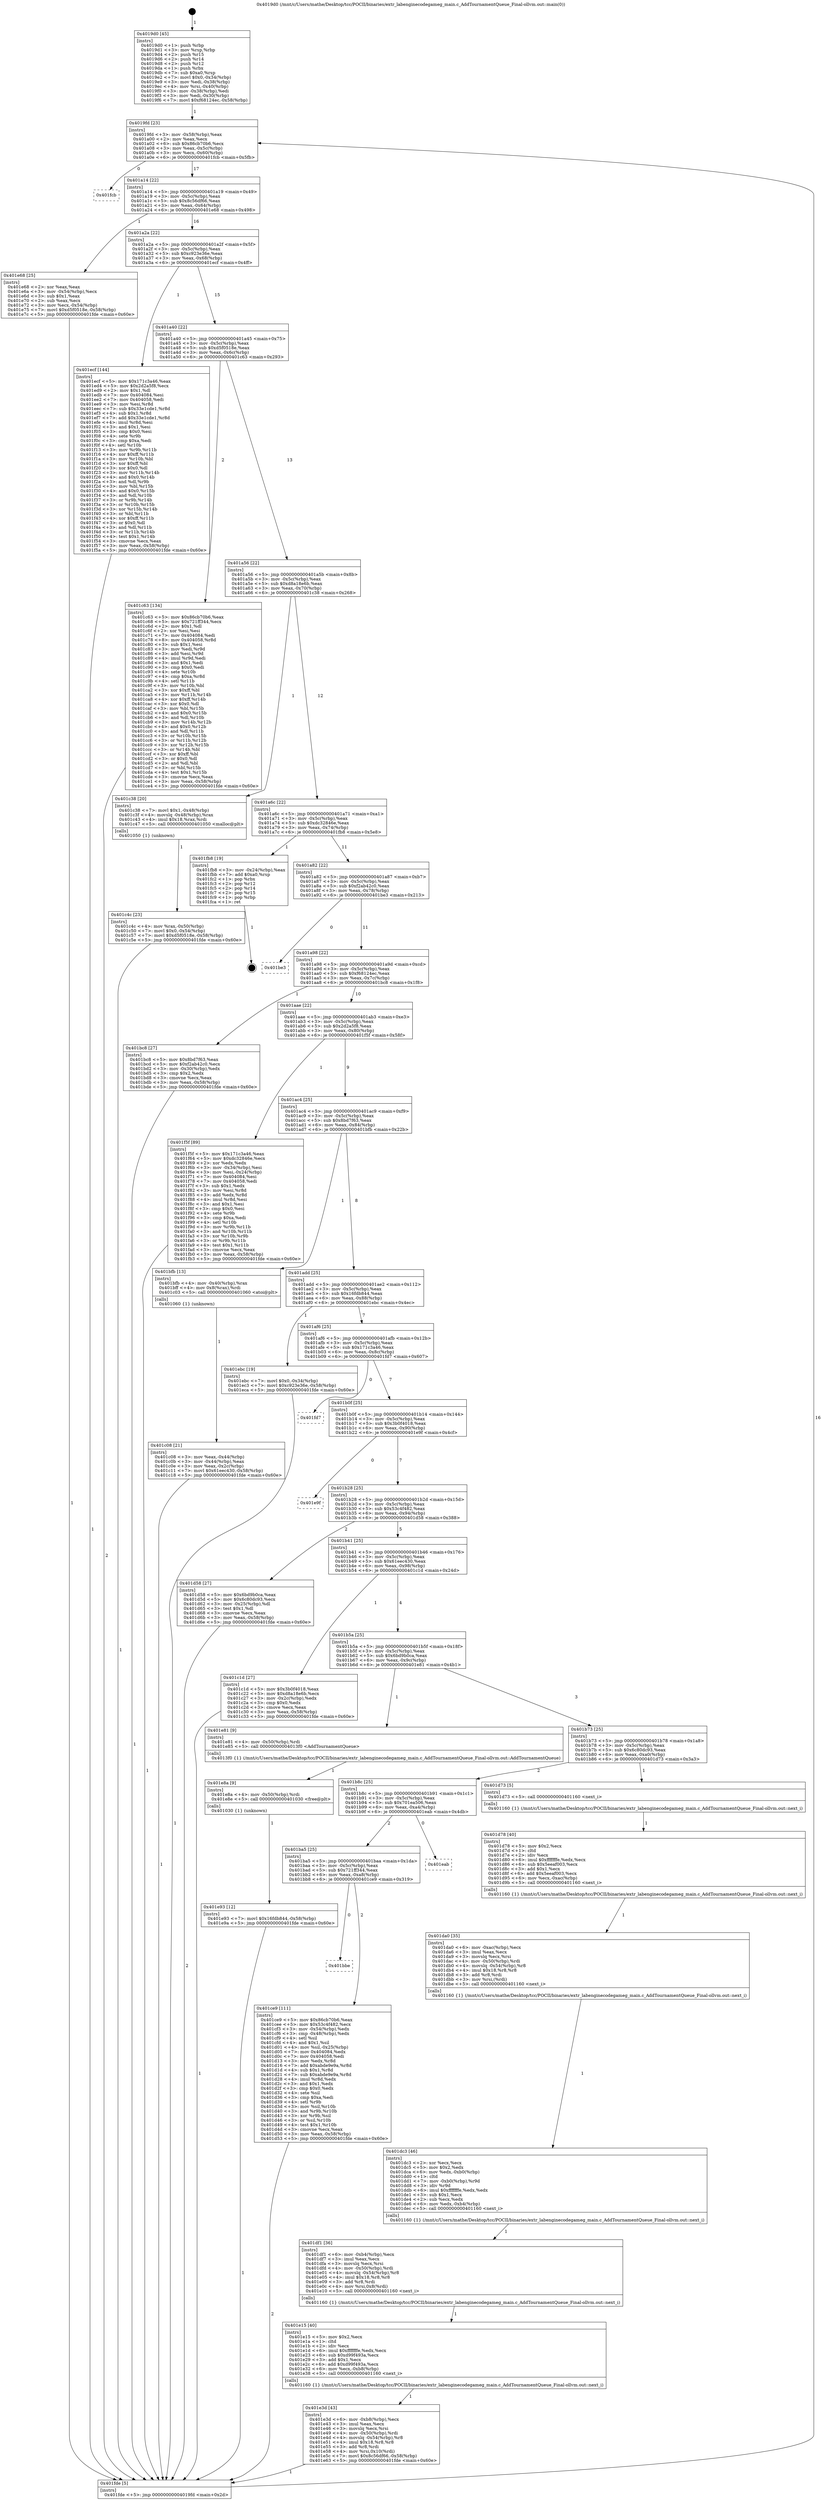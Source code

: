 digraph "0x4019d0" {
  label = "0x4019d0 (/mnt/c/Users/mathe/Desktop/tcc/POCII/binaries/extr_labenginecodegameg_main.c_AddTournamentQueue_Final-ollvm.out::main(0))"
  labelloc = "t"
  node[shape=record]

  Entry [label="",width=0.3,height=0.3,shape=circle,fillcolor=black,style=filled]
  "0x4019fd" [label="{
     0x4019fd [23]\l
     | [instrs]\l
     &nbsp;&nbsp;0x4019fd \<+3\>: mov -0x58(%rbp),%eax\l
     &nbsp;&nbsp;0x401a00 \<+2\>: mov %eax,%ecx\l
     &nbsp;&nbsp;0x401a02 \<+6\>: sub $0x86cb70b6,%ecx\l
     &nbsp;&nbsp;0x401a08 \<+3\>: mov %eax,-0x5c(%rbp)\l
     &nbsp;&nbsp;0x401a0b \<+3\>: mov %ecx,-0x60(%rbp)\l
     &nbsp;&nbsp;0x401a0e \<+6\>: je 0000000000401fcb \<main+0x5fb\>\l
  }"]
  "0x401fcb" [label="{
     0x401fcb\l
  }", style=dashed]
  "0x401a14" [label="{
     0x401a14 [22]\l
     | [instrs]\l
     &nbsp;&nbsp;0x401a14 \<+5\>: jmp 0000000000401a19 \<main+0x49\>\l
     &nbsp;&nbsp;0x401a19 \<+3\>: mov -0x5c(%rbp),%eax\l
     &nbsp;&nbsp;0x401a1c \<+5\>: sub $0x8c56df66,%eax\l
     &nbsp;&nbsp;0x401a21 \<+3\>: mov %eax,-0x64(%rbp)\l
     &nbsp;&nbsp;0x401a24 \<+6\>: je 0000000000401e68 \<main+0x498\>\l
  }"]
  Exit [label="",width=0.3,height=0.3,shape=circle,fillcolor=black,style=filled,peripheries=2]
  "0x401e68" [label="{
     0x401e68 [25]\l
     | [instrs]\l
     &nbsp;&nbsp;0x401e68 \<+2\>: xor %eax,%eax\l
     &nbsp;&nbsp;0x401e6a \<+3\>: mov -0x54(%rbp),%ecx\l
     &nbsp;&nbsp;0x401e6d \<+3\>: sub $0x1,%eax\l
     &nbsp;&nbsp;0x401e70 \<+2\>: sub %eax,%ecx\l
     &nbsp;&nbsp;0x401e72 \<+3\>: mov %ecx,-0x54(%rbp)\l
     &nbsp;&nbsp;0x401e75 \<+7\>: movl $0xd5f0518e,-0x58(%rbp)\l
     &nbsp;&nbsp;0x401e7c \<+5\>: jmp 0000000000401fde \<main+0x60e\>\l
  }"]
  "0x401a2a" [label="{
     0x401a2a [22]\l
     | [instrs]\l
     &nbsp;&nbsp;0x401a2a \<+5\>: jmp 0000000000401a2f \<main+0x5f\>\l
     &nbsp;&nbsp;0x401a2f \<+3\>: mov -0x5c(%rbp),%eax\l
     &nbsp;&nbsp;0x401a32 \<+5\>: sub $0xc923e36e,%eax\l
     &nbsp;&nbsp;0x401a37 \<+3\>: mov %eax,-0x68(%rbp)\l
     &nbsp;&nbsp;0x401a3a \<+6\>: je 0000000000401ecf \<main+0x4ff\>\l
  }"]
  "0x401e93" [label="{
     0x401e93 [12]\l
     | [instrs]\l
     &nbsp;&nbsp;0x401e93 \<+7\>: movl $0x16fdb844,-0x58(%rbp)\l
     &nbsp;&nbsp;0x401e9a \<+5\>: jmp 0000000000401fde \<main+0x60e\>\l
  }"]
  "0x401ecf" [label="{
     0x401ecf [144]\l
     | [instrs]\l
     &nbsp;&nbsp;0x401ecf \<+5\>: mov $0x171c3a46,%eax\l
     &nbsp;&nbsp;0x401ed4 \<+5\>: mov $0x2d2a5f8,%ecx\l
     &nbsp;&nbsp;0x401ed9 \<+2\>: mov $0x1,%dl\l
     &nbsp;&nbsp;0x401edb \<+7\>: mov 0x404084,%esi\l
     &nbsp;&nbsp;0x401ee2 \<+7\>: mov 0x404058,%edi\l
     &nbsp;&nbsp;0x401ee9 \<+3\>: mov %esi,%r8d\l
     &nbsp;&nbsp;0x401eec \<+7\>: sub $0x33e1cde1,%r8d\l
     &nbsp;&nbsp;0x401ef3 \<+4\>: sub $0x1,%r8d\l
     &nbsp;&nbsp;0x401ef7 \<+7\>: add $0x33e1cde1,%r8d\l
     &nbsp;&nbsp;0x401efe \<+4\>: imul %r8d,%esi\l
     &nbsp;&nbsp;0x401f02 \<+3\>: and $0x1,%esi\l
     &nbsp;&nbsp;0x401f05 \<+3\>: cmp $0x0,%esi\l
     &nbsp;&nbsp;0x401f08 \<+4\>: sete %r9b\l
     &nbsp;&nbsp;0x401f0c \<+3\>: cmp $0xa,%edi\l
     &nbsp;&nbsp;0x401f0f \<+4\>: setl %r10b\l
     &nbsp;&nbsp;0x401f13 \<+3\>: mov %r9b,%r11b\l
     &nbsp;&nbsp;0x401f16 \<+4\>: xor $0xff,%r11b\l
     &nbsp;&nbsp;0x401f1a \<+3\>: mov %r10b,%bl\l
     &nbsp;&nbsp;0x401f1d \<+3\>: xor $0xff,%bl\l
     &nbsp;&nbsp;0x401f20 \<+3\>: xor $0x0,%dl\l
     &nbsp;&nbsp;0x401f23 \<+3\>: mov %r11b,%r14b\l
     &nbsp;&nbsp;0x401f26 \<+4\>: and $0x0,%r14b\l
     &nbsp;&nbsp;0x401f2a \<+3\>: and %dl,%r9b\l
     &nbsp;&nbsp;0x401f2d \<+3\>: mov %bl,%r15b\l
     &nbsp;&nbsp;0x401f30 \<+4\>: and $0x0,%r15b\l
     &nbsp;&nbsp;0x401f34 \<+3\>: and %dl,%r10b\l
     &nbsp;&nbsp;0x401f37 \<+3\>: or %r9b,%r14b\l
     &nbsp;&nbsp;0x401f3a \<+3\>: or %r10b,%r15b\l
     &nbsp;&nbsp;0x401f3d \<+3\>: xor %r15b,%r14b\l
     &nbsp;&nbsp;0x401f40 \<+3\>: or %bl,%r11b\l
     &nbsp;&nbsp;0x401f43 \<+4\>: xor $0xff,%r11b\l
     &nbsp;&nbsp;0x401f47 \<+3\>: or $0x0,%dl\l
     &nbsp;&nbsp;0x401f4a \<+3\>: and %dl,%r11b\l
     &nbsp;&nbsp;0x401f4d \<+3\>: or %r11b,%r14b\l
     &nbsp;&nbsp;0x401f50 \<+4\>: test $0x1,%r14b\l
     &nbsp;&nbsp;0x401f54 \<+3\>: cmovne %ecx,%eax\l
     &nbsp;&nbsp;0x401f57 \<+3\>: mov %eax,-0x58(%rbp)\l
     &nbsp;&nbsp;0x401f5a \<+5\>: jmp 0000000000401fde \<main+0x60e\>\l
  }"]
  "0x401a40" [label="{
     0x401a40 [22]\l
     | [instrs]\l
     &nbsp;&nbsp;0x401a40 \<+5\>: jmp 0000000000401a45 \<main+0x75\>\l
     &nbsp;&nbsp;0x401a45 \<+3\>: mov -0x5c(%rbp),%eax\l
     &nbsp;&nbsp;0x401a48 \<+5\>: sub $0xd5f0518e,%eax\l
     &nbsp;&nbsp;0x401a4d \<+3\>: mov %eax,-0x6c(%rbp)\l
     &nbsp;&nbsp;0x401a50 \<+6\>: je 0000000000401c63 \<main+0x293\>\l
  }"]
  "0x401e8a" [label="{
     0x401e8a [9]\l
     | [instrs]\l
     &nbsp;&nbsp;0x401e8a \<+4\>: mov -0x50(%rbp),%rdi\l
     &nbsp;&nbsp;0x401e8e \<+5\>: call 0000000000401030 \<free@plt\>\l
     | [calls]\l
     &nbsp;&nbsp;0x401030 \{1\} (unknown)\l
  }"]
  "0x401c63" [label="{
     0x401c63 [134]\l
     | [instrs]\l
     &nbsp;&nbsp;0x401c63 \<+5\>: mov $0x86cb70b6,%eax\l
     &nbsp;&nbsp;0x401c68 \<+5\>: mov $0x721ff344,%ecx\l
     &nbsp;&nbsp;0x401c6d \<+2\>: mov $0x1,%dl\l
     &nbsp;&nbsp;0x401c6f \<+2\>: xor %esi,%esi\l
     &nbsp;&nbsp;0x401c71 \<+7\>: mov 0x404084,%edi\l
     &nbsp;&nbsp;0x401c78 \<+8\>: mov 0x404058,%r8d\l
     &nbsp;&nbsp;0x401c80 \<+3\>: sub $0x1,%esi\l
     &nbsp;&nbsp;0x401c83 \<+3\>: mov %edi,%r9d\l
     &nbsp;&nbsp;0x401c86 \<+3\>: add %esi,%r9d\l
     &nbsp;&nbsp;0x401c89 \<+4\>: imul %r9d,%edi\l
     &nbsp;&nbsp;0x401c8d \<+3\>: and $0x1,%edi\l
     &nbsp;&nbsp;0x401c90 \<+3\>: cmp $0x0,%edi\l
     &nbsp;&nbsp;0x401c93 \<+4\>: sete %r10b\l
     &nbsp;&nbsp;0x401c97 \<+4\>: cmp $0xa,%r8d\l
     &nbsp;&nbsp;0x401c9b \<+4\>: setl %r11b\l
     &nbsp;&nbsp;0x401c9f \<+3\>: mov %r10b,%bl\l
     &nbsp;&nbsp;0x401ca2 \<+3\>: xor $0xff,%bl\l
     &nbsp;&nbsp;0x401ca5 \<+3\>: mov %r11b,%r14b\l
     &nbsp;&nbsp;0x401ca8 \<+4\>: xor $0xff,%r14b\l
     &nbsp;&nbsp;0x401cac \<+3\>: xor $0x0,%dl\l
     &nbsp;&nbsp;0x401caf \<+3\>: mov %bl,%r15b\l
     &nbsp;&nbsp;0x401cb2 \<+4\>: and $0x0,%r15b\l
     &nbsp;&nbsp;0x401cb6 \<+3\>: and %dl,%r10b\l
     &nbsp;&nbsp;0x401cb9 \<+3\>: mov %r14b,%r12b\l
     &nbsp;&nbsp;0x401cbc \<+4\>: and $0x0,%r12b\l
     &nbsp;&nbsp;0x401cc0 \<+3\>: and %dl,%r11b\l
     &nbsp;&nbsp;0x401cc3 \<+3\>: or %r10b,%r15b\l
     &nbsp;&nbsp;0x401cc6 \<+3\>: or %r11b,%r12b\l
     &nbsp;&nbsp;0x401cc9 \<+3\>: xor %r12b,%r15b\l
     &nbsp;&nbsp;0x401ccc \<+3\>: or %r14b,%bl\l
     &nbsp;&nbsp;0x401ccf \<+3\>: xor $0xff,%bl\l
     &nbsp;&nbsp;0x401cd2 \<+3\>: or $0x0,%dl\l
     &nbsp;&nbsp;0x401cd5 \<+2\>: and %dl,%bl\l
     &nbsp;&nbsp;0x401cd7 \<+3\>: or %bl,%r15b\l
     &nbsp;&nbsp;0x401cda \<+4\>: test $0x1,%r15b\l
     &nbsp;&nbsp;0x401cde \<+3\>: cmovne %ecx,%eax\l
     &nbsp;&nbsp;0x401ce1 \<+3\>: mov %eax,-0x58(%rbp)\l
     &nbsp;&nbsp;0x401ce4 \<+5\>: jmp 0000000000401fde \<main+0x60e\>\l
  }"]
  "0x401a56" [label="{
     0x401a56 [22]\l
     | [instrs]\l
     &nbsp;&nbsp;0x401a56 \<+5\>: jmp 0000000000401a5b \<main+0x8b\>\l
     &nbsp;&nbsp;0x401a5b \<+3\>: mov -0x5c(%rbp),%eax\l
     &nbsp;&nbsp;0x401a5e \<+5\>: sub $0xd8a18e6b,%eax\l
     &nbsp;&nbsp;0x401a63 \<+3\>: mov %eax,-0x70(%rbp)\l
     &nbsp;&nbsp;0x401a66 \<+6\>: je 0000000000401c38 \<main+0x268\>\l
  }"]
  "0x401e3d" [label="{
     0x401e3d [43]\l
     | [instrs]\l
     &nbsp;&nbsp;0x401e3d \<+6\>: mov -0xb8(%rbp),%ecx\l
     &nbsp;&nbsp;0x401e43 \<+3\>: imul %eax,%ecx\l
     &nbsp;&nbsp;0x401e46 \<+3\>: movslq %ecx,%rsi\l
     &nbsp;&nbsp;0x401e49 \<+4\>: mov -0x50(%rbp),%rdi\l
     &nbsp;&nbsp;0x401e4d \<+4\>: movslq -0x54(%rbp),%r8\l
     &nbsp;&nbsp;0x401e51 \<+4\>: imul $0x18,%r8,%r8\l
     &nbsp;&nbsp;0x401e55 \<+3\>: add %r8,%rdi\l
     &nbsp;&nbsp;0x401e58 \<+4\>: mov %rsi,0x10(%rdi)\l
     &nbsp;&nbsp;0x401e5c \<+7\>: movl $0x8c56df66,-0x58(%rbp)\l
     &nbsp;&nbsp;0x401e63 \<+5\>: jmp 0000000000401fde \<main+0x60e\>\l
  }"]
  "0x401c38" [label="{
     0x401c38 [20]\l
     | [instrs]\l
     &nbsp;&nbsp;0x401c38 \<+7\>: movl $0x1,-0x48(%rbp)\l
     &nbsp;&nbsp;0x401c3f \<+4\>: movslq -0x48(%rbp),%rax\l
     &nbsp;&nbsp;0x401c43 \<+4\>: imul $0x18,%rax,%rdi\l
     &nbsp;&nbsp;0x401c47 \<+5\>: call 0000000000401050 \<malloc@plt\>\l
     | [calls]\l
     &nbsp;&nbsp;0x401050 \{1\} (unknown)\l
  }"]
  "0x401a6c" [label="{
     0x401a6c [22]\l
     | [instrs]\l
     &nbsp;&nbsp;0x401a6c \<+5\>: jmp 0000000000401a71 \<main+0xa1\>\l
     &nbsp;&nbsp;0x401a71 \<+3\>: mov -0x5c(%rbp),%eax\l
     &nbsp;&nbsp;0x401a74 \<+5\>: sub $0xdc32846e,%eax\l
     &nbsp;&nbsp;0x401a79 \<+3\>: mov %eax,-0x74(%rbp)\l
     &nbsp;&nbsp;0x401a7c \<+6\>: je 0000000000401fb8 \<main+0x5e8\>\l
  }"]
  "0x401e15" [label="{
     0x401e15 [40]\l
     | [instrs]\l
     &nbsp;&nbsp;0x401e15 \<+5\>: mov $0x2,%ecx\l
     &nbsp;&nbsp;0x401e1a \<+1\>: cltd\l
     &nbsp;&nbsp;0x401e1b \<+2\>: idiv %ecx\l
     &nbsp;&nbsp;0x401e1d \<+6\>: imul $0xfffffffe,%edx,%ecx\l
     &nbsp;&nbsp;0x401e23 \<+6\>: sub $0xd99f493a,%ecx\l
     &nbsp;&nbsp;0x401e29 \<+3\>: add $0x1,%ecx\l
     &nbsp;&nbsp;0x401e2c \<+6\>: add $0xd99f493a,%ecx\l
     &nbsp;&nbsp;0x401e32 \<+6\>: mov %ecx,-0xb8(%rbp)\l
     &nbsp;&nbsp;0x401e38 \<+5\>: call 0000000000401160 \<next_i\>\l
     | [calls]\l
     &nbsp;&nbsp;0x401160 \{1\} (/mnt/c/Users/mathe/Desktop/tcc/POCII/binaries/extr_labenginecodegameg_main.c_AddTournamentQueue_Final-ollvm.out::next_i)\l
  }"]
  "0x401fb8" [label="{
     0x401fb8 [19]\l
     | [instrs]\l
     &nbsp;&nbsp;0x401fb8 \<+3\>: mov -0x24(%rbp),%eax\l
     &nbsp;&nbsp;0x401fbb \<+7\>: add $0xa0,%rsp\l
     &nbsp;&nbsp;0x401fc2 \<+1\>: pop %rbx\l
     &nbsp;&nbsp;0x401fc3 \<+2\>: pop %r12\l
     &nbsp;&nbsp;0x401fc5 \<+2\>: pop %r14\l
     &nbsp;&nbsp;0x401fc7 \<+2\>: pop %r15\l
     &nbsp;&nbsp;0x401fc9 \<+1\>: pop %rbp\l
     &nbsp;&nbsp;0x401fca \<+1\>: ret\l
  }"]
  "0x401a82" [label="{
     0x401a82 [22]\l
     | [instrs]\l
     &nbsp;&nbsp;0x401a82 \<+5\>: jmp 0000000000401a87 \<main+0xb7\>\l
     &nbsp;&nbsp;0x401a87 \<+3\>: mov -0x5c(%rbp),%eax\l
     &nbsp;&nbsp;0x401a8a \<+5\>: sub $0xf2ab42c0,%eax\l
     &nbsp;&nbsp;0x401a8f \<+3\>: mov %eax,-0x78(%rbp)\l
     &nbsp;&nbsp;0x401a92 \<+6\>: je 0000000000401be3 \<main+0x213\>\l
  }"]
  "0x401df1" [label="{
     0x401df1 [36]\l
     | [instrs]\l
     &nbsp;&nbsp;0x401df1 \<+6\>: mov -0xb4(%rbp),%ecx\l
     &nbsp;&nbsp;0x401df7 \<+3\>: imul %eax,%ecx\l
     &nbsp;&nbsp;0x401dfa \<+3\>: movslq %ecx,%rsi\l
     &nbsp;&nbsp;0x401dfd \<+4\>: mov -0x50(%rbp),%rdi\l
     &nbsp;&nbsp;0x401e01 \<+4\>: movslq -0x54(%rbp),%r8\l
     &nbsp;&nbsp;0x401e05 \<+4\>: imul $0x18,%r8,%r8\l
     &nbsp;&nbsp;0x401e09 \<+3\>: add %r8,%rdi\l
     &nbsp;&nbsp;0x401e0c \<+4\>: mov %rsi,0x8(%rdi)\l
     &nbsp;&nbsp;0x401e10 \<+5\>: call 0000000000401160 \<next_i\>\l
     | [calls]\l
     &nbsp;&nbsp;0x401160 \{1\} (/mnt/c/Users/mathe/Desktop/tcc/POCII/binaries/extr_labenginecodegameg_main.c_AddTournamentQueue_Final-ollvm.out::next_i)\l
  }"]
  "0x401be3" [label="{
     0x401be3\l
  }", style=dashed]
  "0x401a98" [label="{
     0x401a98 [22]\l
     | [instrs]\l
     &nbsp;&nbsp;0x401a98 \<+5\>: jmp 0000000000401a9d \<main+0xcd\>\l
     &nbsp;&nbsp;0x401a9d \<+3\>: mov -0x5c(%rbp),%eax\l
     &nbsp;&nbsp;0x401aa0 \<+5\>: sub $0xf68124ec,%eax\l
     &nbsp;&nbsp;0x401aa5 \<+3\>: mov %eax,-0x7c(%rbp)\l
     &nbsp;&nbsp;0x401aa8 \<+6\>: je 0000000000401bc8 \<main+0x1f8\>\l
  }"]
  "0x401dc3" [label="{
     0x401dc3 [46]\l
     | [instrs]\l
     &nbsp;&nbsp;0x401dc3 \<+2\>: xor %ecx,%ecx\l
     &nbsp;&nbsp;0x401dc5 \<+5\>: mov $0x2,%edx\l
     &nbsp;&nbsp;0x401dca \<+6\>: mov %edx,-0xb0(%rbp)\l
     &nbsp;&nbsp;0x401dd0 \<+1\>: cltd\l
     &nbsp;&nbsp;0x401dd1 \<+7\>: mov -0xb0(%rbp),%r9d\l
     &nbsp;&nbsp;0x401dd8 \<+3\>: idiv %r9d\l
     &nbsp;&nbsp;0x401ddb \<+6\>: imul $0xfffffffe,%edx,%edx\l
     &nbsp;&nbsp;0x401de1 \<+3\>: sub $0x1,%ecx\l
     &nbsp;&nbsp;0x401de4 \<+2\>: sub %ecx,%edx\l
     &nbsp;&nbsp;0x401de6 \<+6\>: mov %edx,-0xb4(%rbp)\l
     &nbsp;&nbsp;0x401dec \<+5\>: call 0000000000401160 \<next_i\>\l
     | [calls]\l
     &nbsp;&nbsp;0x401160 \{1\} (/mnt/c/Users/mathe/Desktop/tcc/POCII/binaries/extr_labenginecodegameg_main.c_AddTournamentQueue_Final-ollvm.out::next_i)\l
  }"]
  "0x401bc8" [label="{
     0x401bc8 [27]\l
     | [instrs]\l
     &nbsp;&nbsp;0x401bc8 \<+5\>: mov $0x8bd7f63,%eax\l
     &nbsp;&nbsp;0x401bcd \<+5\>: mov $0xf2ab42c0,%ecx\l
     &nbsp;&nbsp;0x401bd2 \<+3\>: mov -0x30(%rbp),%edx\l
     &nbsp;&nbsp;0x401bd5 \<+3\>: cmp $0x2,%edx\l
     &nbsp;&nbsp;0x401bd8 \<+3\>: cmovne %ecx,%eax\l
     &nbsp;&nbsp;0x401bdb \<+3\>: mov %eax,-0x58(%rbp)\l
     &nbsp;&nbsp;0x401bde \<+5\>: jmp 0000000000401fde \<main+0x60e\>\l
  }"]
  "0x401aae" [label="{
     0x401aae [22]\l
     | [instrs]\l
     &nbsp;&nbsp;0x401aae \<+5\>: jmp 0000000000401ab3 \<main+0xe3\>\l
     &nbsp;&nbsp;0x401ab3 \<+3\>: mov -0x5c(%rbp),%eax\l
     &nbsp;&nbsp;0x401ab6 \<+5\>: sub $0x2d2a5f8,%eax\l
     &nbsp;&nbsp;0x401abb \<+3\>: mov %eax,-0x80(%rbp)\l
     &nbsp;&nbsp;0x401abe \<+6\>: je 0000000000401f5f \<main+0x58f\>\l
  }"]
  "0x401fde" [label="{
     0x401fde [5]\l
     | [instrs]\l
     &nbsp;&nbsp;0x401fde \<+5\>: jmp 00000000004019fd \<main+0x2d\>\l
  }"]
  "0x4019d0" [label="{
     0x4019d0 [45]\l
     | [instrs]\l
     &nbsp;&nbsp;0x4019d0 \<+1\>: push %rbp\l
     &nbsp;&nbsp;0x4019d1 \<+3\>: mov %rsp,%rbp\l
     &nbsp;&nbsp;0x4019d4 \<+2\>: push %r15\l
     &nbsp;&nbsp;0x4019d6 \<+2\>: push %r14\l
     &nbsp;&nbsp;0x4019d8 \<+2\>: push %r12\l
     &nbsp;&nbsp;0x4019da \<+1\>: push %rbx\l
     &nbsp;&nbsp;0x4019db \<+7\>: sub $0xa0,%rsp\l
     &nbsp;&nbsp;0x4019e2 \<+7\>: movl $0x0,-0x34(%rbp)\l
     &nbsp;&nbsp;0x4019e9 \<+3\>: mov %edi,-0x38(%rbp)\l
     &nbsp;&nbsp;0x4019ec \<+4\>: mov %rsi,-0x40(%rbp)\l
     &nbsp;&nbsp;0x4019f0 \<+3\>: mov -0x38(%rbp),%edi\l
     &nbsp;&nbsp;0x4019f3 \<+3\>: mov %edi,-0x30(%rbp)\l
     &nbsp;&nbsp;0x4019f6 \<+7\>: movl $0xf68124ec,-0x58(%rbp)\l
  }"]
  "0x401da0" [label="{
     0x401da0 [35]\l
     | [instrs]\l
     &nbsp;&nbsp;0x401da0 \<+6\>: mov -0xac(%rbp),%ecx\l
     &nbsp;&nbsp;0x401da6 \<+3\>: imul %eax,%ecx\l
     &nbsp;&nbsp;0x401da9 \<+3\>: movslq %ecx,%rsi\l
     &nbsp;&nbsp;0x401dac \<+4\>: mov -0x50(%rbp),%rdi\l
     &nbsp;&nbsp;0x401db0 \<+4\>: movslq -0x54(%rbp),%r8\l
     &nbsp;&nbsp;0x401db4 \<+4\>: imul $0x18,%r8,%r8\l
     &nbsp;&nbsp;0x401db8 \<+3\>: add %r8,%rdi\l
     &nbsp;&nbsp;0x401dbb \<+3\>: mov %rsi,(%rdi)\l
     &nbsp;&nbsp;0x401dbe \<+5\>: call 0000000000401160 \<next_i\>\l
     | [calls]\l
     &nbsp;&nbsp;0x401160 \{1\} (/mnt/c/Users/mathe/Desktop/tcc/POCII/binaries/extr_labenginecodegameg_main.c_AddTournamentQueue_Final-ollvm.out::next_i)\l
  }"]
  "0x401f5f" [label="{
     0x401f5f [89]\l
     | [instrs]\l
     &nbsp;&nbsp;0x401f5f \<+5\>: mov $0x171c3a46,%eax\l
     &nbsp;&nbsp;0x401f64 \<+5\>: mov $0xdc32846e,%ecx\l
     &nbsp;&nbsp;0x401f69 \<+2\>: xor %edx,%edx\l
     &nbsp;&nbsp;0x401f6b \<+3\>: mov -0x34(%rbp),%esi\l
     &nbsp;&nbsp;0x401f6e \<+3\>: mov %esi,-0x24(%rbp)\l
     &nbsp;&nbsp;0x401f71 \<+7\>: mov 0x404084,%esi\l
     &nbsp;&nbsp;0x401f78 \<+7\>: mov 0x404058,%edi\l
     &nbsp;&nbsp;0x401f7f \<+3\>: sub $0x1,%edx\l
     &nbsp;&nbsp;0x401f82 \<+3\>: mov %esi,%r8d\l
     &nbsp;&nbsp;0x401f85 \<+3\>: add %edx,%r8d\l
     &nbsp;&nbsp;0x401f88 \<+4\>: imul %r8d,%esi\l
     &nbsp;&nbsp;0x401f8c \<+3\>: and $0x1,%esi\l
     &nbsp;&nbsp;0x401f8f \<+3\>: cmp $0x0,%esi\l
     &nbsp;&nbsp;0x401f92 \<+4\>: sete %r9b\l
     &nbsp;&nbsp;0x401f96 \<+3\>: cmp $0xa,%edi\l
     &nbsp;&nbsp;0x401f99 \<+4\>: setl %r10b\l
     &nbsp;&nbsp;0x401f9d \<+3\>: mov %r9b,%r11b\l
     &nbsp;&nbsp;0x401fa0 \<+3\>: and %r10b,%r11b\l
     &nbsp;&nbsp;0x401fa3 \<+3\>: xor %r10b,%r9b\l
     &nbsp;&nbsp;0x401fa6 \<+3\>: or %r9b,%r11b\l
     &nbsp;&nbsp;0x401fa9 \<+4\>: test $0x1,%r11b\l
     &nbsp;&nbsp;0x401fad \<+3\>: cmovne %ecx,%eax\l
     &nbsp;&nbsp;0x401fb0 \<+3\>: mov %eax,-0x58(%rbp)\l
     &nbsp;&nbsp;0x401fb3 \<+5\>: jmp 0000000000401fde \<main+0x60e\>\l
  }"]
  "0x401ac4" [label="{
     0x401ac4 [25]\l
     | [instrs]\l
     &nbsp;&nbsp;0x401ac4 \<+5\>: jmp 0000000000401ac9 \<main+0xf9\>\l
     &nbsp;&nbsp;0x401ac9 \<+3\>: mov -0x5c(%rbp),%eax\l
     &nbsp;&nbsp;0x401acc \<+5\>: sub $0x8bd7f63,%eax\l
     &nbsp;&nbsp;0x401ad1 \<+6\>: mov %eax,-0x84(%rbp)\l
     &nbsp;&nbsp;0x401ad7 \<+6\>: je 0000000000401bfb \<main+0x22b\>\l
  }"]
  "0x401d78" [label="{
     0x401d78 [40]\l
     | [instrs]\l
     &nbsp;&nbsp;0x401d78 \<+5\>: mov $0x2,%ecx\l
     &nbsp;&nbsp;0x401d7d \<+1\>: cltd\l
     &nbsp;&nbsp;0x401d7e \<+2\>: idiv %ecx\l
     &nbsp;&nbsp;0x401d80 \<+6\>: imul $0xfffffffe,%edx,%ecx\l
     &nbsp;&nbsp;0x401d86 \<+6\>: sub $0x5eeaf003,%ecx\l
     &nbsp;&nbsp;0x401d8c \<+3\>: add $0x1,%ecx\l
     &nbsp;&nbsp;0x401d8f \<+6\>: add $0x5eeaf003,%ecx\l
     &nbsp;&nbsp;0x401d95 \<+6\>: mov %ecx,-0xac(%rbp)\l
     &nbsp;&nbsp;0x401d9b \<+5\>: call 0000000000401160 \<next_i\>\l
     | [calls]\l
     &nbsp;&nbsp;0x401160 \{1\} (/mnt/c/Users/mathe/Desktop/tcc/POCII/binaries/extr_labenginecodegameg_main.c_AddTournamentQueue_Final-ollvm.out::next_i)\l
  }"]
  "0x401bfb" [label="{
     0x401bfb [13]\l
     | [instrs]\l
     &nbsp;&nbsp;0x401bfb \<+4\>: mov -0x40(%rbp),%rax\l
     &nbsp;&nbsp;0x401bff \<+4\>: mov 0x8(%rax),%rdi\l
     &nbsp;&nbsp;0x401c03 \<+5\>: call 0000000000401060 \<atoi@plt\>\l
     | [calls]\l
     &nbsp;&nbsp;0x401060 \{1\} (unknown)\l
  }"]
  "0x401add" [label="{
     0x401add [25]\l
     | [instrs]\l
     &nbsp;&nbsp;0x401add \<+5\>: jmp 0000000000401ae2 \<main+0x112\>\l
     &nbsp;&nbsp;0x401ae2 \<+3\>: mov -0x5c(%rbp),%eax\l
     &nbsp;&nbsp;0x401ae5 \<+5\>: sub $0x16fdb844,%eax\l
     &nbsp;&nbsp;0x401aea \<+6\>: mov %eax,-0x88(%rbp)\l
     &nbsp;&nbsp;0x401af0 \<+6\>: je 0000000000401ebc \<main+0x4ec\>\l
  }"]
  "0x401c08" [label="{
     0x401c08 [21]\l
     | [instrs]\l
     &nbsp;&nbsp;0x401c08 \<+3\>: mov %eax,-0x44(%rbp)\l
     &nbsp;&nbsp;0x401c0b \<+3\>: mov -0x44(%rbp),%eax\l
     &nbsp;&nbsp;0x401c0e \<+3\>: mov %eax,-0x2c(%rbp)\l
     &nbsp;&nbsp;0x401c11 \<+7\>: movl $0x61eec430,-0x58(%rbp)\l
     &nbsp;&nbsp;0x401c18 \<+5\>: jmp 0000000000401fde \<main+0x60e\>\l
  }"]
  "0x401bbe" [label="{
     0x401bbe\l
  }", style=dashed]
  "0x401ebc" [label="{
     0x401ebc [19]\l
     | [instrs]\l
     &nbsp;&nbsp;0x401ebc \<+7\>: movl $0x0,-0x34(%rbp)\l
     &nbsp;&nbsp;0x401ec3 \<+7\>: movl $0xc923e36e,-0x58(%rbp)\l
     &nbsp;&nbsp;0x401eca \<+5\>: jmp 0000000000401fde \<main+0x60e\>\l
  }"]
  "0x401af6" [label="{
     0x401af6 [25]\l
     | [instrs]\l
     &nbsp;&nbsp;0x401af6 \<+5\>: jmp 0000000000401afb \<main+0x12b\>\l
     &nbsp;&nbsp;0x401afb \<+3\>: mov -0x5c(%rbp),%eax\l
     &nbsp;&nbsp;0x401afe \<+5\>: sub $0x171c3a46,%eax\l
     &nbsp;&nbsp;0x401b03 \<+6\>: mov %eax,-0x8c(%rbp)\l
     &nbsp;&nbsp;0x401b09 \<+6\>: je 0000000000401fd7 \<main+0x607\>\l
  }"]
  "0x401ce9" [label="{
     0x401ce9 [111]\l
     | [instrs]\l
     &nbsp;&nbsp;0x401ce9 \<+5\>: mov $0x86cb70b6,%eax\l
     &nbsp;&nbsp;0x401cee \<+5\>: mov $0x53c4f482,%ecx\l
     &nbsp;&nbsp;0x401cf3 \<+3\>: mov -0x54(%rbp),%edx\l
     &nbsp;&nbsp;0x401cf6 \<+3\>: cmp -0x48(%rbp),%edx\l
     &nbsp;&nbsp;0x401cf9 \<+4\>: setl %sil\l
     &nbsp;&nbsp;0x401cfd \<+4\>: and $0x1,%sil\l
     &nbsp;&nbsp;0x401d01 \<+4\>: mov %sil,-0x25(%rbp)\l
     &nbsp;&nbsp;0x401d05 \<+7\>: mov 0x404084,%edx\l
     &nbsp;&nbsp;0x401d0c \<+7\>: mov 0x404058,%edi\l
     &nbsp;&nbsp;0x401d13 \<+3\>: mov %edx,%r8d\l
     &nbsp;&nbsp;0x401d16 \<+7\>: add $0xabde9e9a,%r8d\l
     &nbsp;&nbsp;0x401d1d \<+4\>: sub $0x1,%r8d\l
     &nbsp;&nbsp;0x401d21 \<+7\>: sub $0xabde9e9a,%r8d\l
     &nbsp;&nbsp;0x401d28 \<+4\>: imul %r8d,%edx\l
     &nbsp;&nbsp;0x401d2c \<+3\>: and $0x1,%edx\l
     &nbsp;&nbsp;0x401d2f \<+3\>: cmp $0x0,%edx\l
     &nbsp;&nbsp;0x401d32 \<+4\>: sete %sil\l
     &nbsp;&nbsp;0x401d36 \<+3\>: cmp $0xa,%edi\l
     &nbsp;&nbsp;0x401d39 \<+4\>: setl %r9b\l
     &nbsp;&nbsp;0x401d3d \<+3\>: mov %sil,%r10b\l
     &nbsp;&nbsp;0x401d40 \<+3\>: and %r9b,%r10b\l
     &nbsp;&nbsp;0x401d43 \<+3\>: xor %r9b,%sil\l
     &nbsp;&nbsp;0x401d46 \<+3\>: or %sil,%r10b\l
     &nbsp;&nbsp;0x401d49 \<+4\>: test $0x1,%r10b\l
     &nbsp;&nbsp;0x401d4d \<+3\>: cmovne %ecx,%eax\l
     &nbsp;&nbsp;0x401d50 \<+3\>: mov %eax,-0x58(%rbp)\l
     &nbsp;&nbsp;0x401d53 \<+5\>: jmp 0000000000401fde \<main+0x60e\>\l
  }"]
  "0x401fd7" [label="{
     0x401fd7\l
  }", style=dashed]
  "0x401b0f" [label="{
     0x401b0f [25]\l
     | [instrs]\l
     &nbsp;&nbsp;0x401b0f \<+5\>: jmp 0000000000401b14 \<main+0x144\>\l
     &nbsp;&nbsp;0x401b14 \<+3\>: mov -0x5c(%rbp),%eax\l
     &nbsp;&nbsp;0x401b17 \<+5\>: sub $0x3b0f4018,%eax\l
     &nbsp;&nbsp;0x401b1c \<+6\>: mov %eax,-0x90(%rbp)\l
     &nbsp;&nbsp;0x401b22 \<+6\>: je 0000000000401e9f \<main+0x4cf\>\l
  }"]
  "0x401ba5" [label="{
     0x401ba5 [25]\l
     | [instrs]\l
     &nbsp;&nbsp;0x401ba5 \<+5\>: jmp 0000000000401baa \<main+0x1da\>\l
     &nbsp;&nbsp;0x401baa \<+3\>: mov -0x5c(%rbp),%eax\l
     &nbsp;&nbsp;0x401bad \<+5\>: sub $0x721ff344,%eax\l
     &nbsp;&nbsp;0x401bb2 \<+6\>: mov %eax,-0xa8(%rbp)\l
     &nbsp;&nbsp;0x401bb8 \<+6\>: je 0000000000401ce9 \<main+0x319\>\l
  }"]
  "0x401e9f" [label="{
     0x401e9f\l
  }", style=dashed]
  "0x401b28" [label="{
     0x401b28 [25]\l
     | [instrs]\l
     &nbsp;&nbsp;0x401b28 \<+5\>: jmp 0000000000401b2d \<main+0x15d\>\l
     &nbsp;&nbsp;0x401b2d \<+3\>: mov -0x5c(%rbp),%eax\l
     &nbsp;&nbsp;0x401b30 \<+5\>: sub $0x53c4f482,%eax\l
     &nbsp;&nbsp;0x401b35 \<+6\>: mov %eax,-0x94(%rbp)\l
     &nbsp;&nbsp;0x401b3b \<+6\>: je 0000000000401d58 \<main+0x388\>\l
  }"]
  "0x401eab" [label="{
     0x401eab\l
  }", style=dashed]
  "0x401d58" [label="{
     0x401d58 [27]\l
     | [instrs]\l
     &nbsp;&nbsp;0x401d58 \<+5\>: mov $0x6bd9b0ca,%eax\l
     &nbsp;&nbsp;0x401d5d \<+5\>: mov $0x6c80dc93,%ecx\l
     &nbsp;&nbsp;0x401d62 \<+3\>: mov -0x25(%rbp),%dl\l
     &nbsp;&nbsp;0x401d65 \<+3\>: test $0x1,%dl\l
     &nbsp;&nbsp;0x401d68 \<+3\>: cmovne %ecx,%eax\l
     &nbsp;&nbsp;0x401d6b \<+3\>: mov %eax,-0x58(%rbp)\l
     &nbsp;&nbsp;0x401d6e \<+5\>: jmp 0000000000401fde \<main+0x60e\>\l
  }"]
  "0x401b41" [label="{
     0x401b41 [25]\l
     | [instrs]\l
     &nbsp;&nbsp;0x401b41 \<+5\>: jmp 0000000000401b46 \<main+0x176\>\l
     &nbsp;&nbsp;0x401b46 \<+3\>: mov -0x5c(%rbp),%eax\l
     &nbsp;&nbsp;0x401b49 \<+5\>: sub $0x61eec430,%eax\l
     &nbsp;&nbsp;0x401b4e \<+6\>: mov %eax,-0x98(%rbp)\l
     &nbsp;&nbsp;0x401b54 \<+6\>: je 0000000000401c1d \<main+0x24d\>\l
  }"]
  "0x401b8c" [label="{
     0x401b8c [25]\l
     | [instrs]\l
     &nbsp;&nbsp;0x401b8c \<+5\>: jmp 0000000000401b91 \<main+0x1c1\>\l
     &nbsp;&nbsp;0x401b91 \<+3\>: mov -0x5c(%rbp),%eax\l
     &nbsp;&nbsp;0x401b94 \<+5\>: sub $0x701ea506,%eax\l
     &nbsp;&nbsp;0x401b99 \<+6\>: mov %eax,-0xa4(%rbp)\l
     &nbsp;&nbsp;0x401b9f \<+6\>: je 0000000000401eab \<main+0x4db\>\l
  }"]
  "0x401c1d" [label="{
     0x401c1d [27]\l
     | [instrs]\l
     &nbsp;&nbsp;0x401c1d \<+5\>: mov $0x3b0f4018,%eax\l
     &nbsp;&nbsp;0x401c22 \<+5\>: mov $0xd8a18e6b,%ecx\l
     &nbsp;&nbsp;0x401c27 \<+3\>: mov -0x2c(%rbp),%edx\l
     &nbsp;&nbsp;0x401c2a \<+3\>: cmp $0x0,%edx\l
     &nbsp;&nbsp;0x401c2d \<+3\>: cmove %ecx,%eax\l
     &nbsp;&nbsp;0x401c30 \<+3\>: mov %eax,-0x58(%rbp)\l
     &nbsp;&nbsp;0x401c33 \<+5\>: jmp 0000000000401fde \<main+0x60e\>\l
  }"]
  "0x401b5a" [label="{
     0x401b5a [25]\l
     | [instrs]\l
     &nbsp;&nbsp;0x401b5a \<+5\>: jmp 0000000000401b5f \<main+0x18f\>\l
     &nbsp;&nbsp;0x401b5f \<+3\>: mov -0x5c(%rbp),%eax\l
     &nbsp;&nbsp;0x401b62 \<+5\>: sub $0x6bd9b0ca,%eax\l
     &nbsp;&nbsp;0x401b67 \<+6\>: mov %eax,-0x9c(%rbp)\l
     &nbsp;&nbsp;0x401b6d \<+6\>: je 0000000000401e81 \<main+0x4b1\>\l
  }"]
  "0x401c4c" [label="{
     0x401c4c [23]\l
     | [instrs]\l
     &nbsp;&nbsp;0x401c4c \<+4\>: mov %rax,-0x50(%rbp)\l
     &nbsp;&nbsp;0x401c50 \<+7\>: movl $0x0,-0x54(%rbp)\l
     &nbsp;&nbsp;0x401c57 \<+7\>: movl $0xd5f0518e,-0x58(%rbp)\l
     &nbsp;&nbsp;0x401c5e \<+5\>: jmp 0000000000401fde \<main+0x60e\>\l
  }"]
  "0x401d73" [label="{
     0x401d73 [5]\l
     | [instrs]\l
     &nbsp;&nbsp;0x401d73 \<+5\>: call 0000000000401160 \<next_i\>\l
     | [calls]\l
     &nbsp;&nbsp;0x401160 \{1\} (/mnt/c/Users/mathe/Desktop/tcc/POCII/binaries/extr_labenginecodegameg_main.c_AddTournamentQueue_Final-ollvm.out::next_i)\l
  }"]
  "0x401e81" [label="{
     0x401e81 [9]\l
     | [instrs]\l
     &nbsp;&nbsp;0x401e81 \<+4\>: mov -0x50(%rbp),%rdi\l
     &nbsp;&nbsp;0x401e85 \<+5\>: call 00000000004013f0 \<AddTournamentQueue\>\l
     | [calls]\l
     &nbsp;&nbsp;0x4013f0 \{1\} (/mnt/c/Users/mathe/Desktop/tcc/POCII/binaries/extr_labenginecodegameg_main.c_AddTournamentQueue_Final-ollvm.out::AddTournamentQueue)\l
  }"]
  "0x401b73" [label="{
     0x401b73 [25]\l
     | [instrs]\l
     &nbsp;&nbsp;0x401b73 \<+5\>: jmp 0000000000401b78 \<main+0x1a8\>\l
     &nbsp;&nbsp;0x401b78 \<+3\>: mov -0x5c(%rbp),%eax\l
     &nbsp;&nbsp;0x401b7b \<+5\>: sub $0x6c80dc93,%eax\l
     &nbsp;&nbsp;0x401b80 \<+6\>: mov %eax,-0xa0(%rbp)\l
     &nbsp;&nbsp;0x401b86 \<+6\>: je 0000000000401d73 \<main+0x3a3\>\l
  }"]
  Entry -> "0x4019d0" [label=" 1"]
  "0x4019fd" -> "0x401fcb" [label=" 0"]
  "0x4019fd" -> "0x401a14" [label=" 17"]
  "0x401fb8" -> Exit [label=" 1"]
  "0x401a14" -> "0x401e68" [label=" 1"]
  "0x401a14" -> "0x401a2a" [label=" 16"]
  "0x401f5f" -> "0x401fde" [label=" 1"]
  "0x401a2a" -> "0x401ecf" [label=" 1"]
  "0x401a2a" -> "0x401a40" [label=" 15"]
  "0x401ecf" -> "0x401fde" [label=" 1"]
  "0x401a40" -> "0x401c63" [label=" 2"]
  "0x401a40" -> "0x401a56" [label=" 13"]
  "0x401ebc" -> "0x401fde" [label=" 1"]
  "0x401a56" -> "0x401c38" [label=" 1"]
  "0x401a56" -> "0x401a6c" [label=" 12"]
  "0x401e93" -> "0x401fde" [label=" 1"]
  "0x401a6c" -> "0x401fb8" [label=" 1"]
  "0x401a6c" -> "0x401a82" [label=" 11"]
  "0x401e8a" -> "0x401e93" [label=" 1"]
  "0x401a82" -> "0x401be3" [label=" 0"]
  "0x401a82" -> "0x401a98" [label=" 11"]
  "0x401e81" -> "0x401e8a" [label=" 1"]
  "0x401a98" -> "0x401bc8" [label=" 1"]
  "0x401a98" -> "0x401aae" [label=" 10"]
  "0x401bc8" -> "0x401fde" [label=" 1"]
  "0x4019d0" -> "0x4019fd" [label=" 1"]
  "0x401fde" -> "0x4019fd" [label=" 16"]
  "0x401e68" -> "0x401fde" [label=" 1"]
  "0x401aae" -> "0x401f5f" [label=" 1"]
  "0x401aae" -> "0x401ac4" [label=" 9"]
  "0x401e3d" -> "0x401fde" [label=" 1"]
  "0x401ac4" -> "0x401bfb" [label=" 1"]
  "0x401ac4" -> "0x401add" [label=" 8"]
  "0x401bfb" -> "0x401c08" [label=" 1"]
  "0x401c08" -> "0x401fde" [label=" 1"]
  "0x401e15" -> "0x401e3d" [label=" 1"]
  "0x401add" -> "0x401ebc" [label=" 1"]
  "0x401add" -> "0x401af6" [label=" 7"]
  "0x401df1" -> "0x401e15" [label=" 1"]
  "0x401af6" -> "0x401fd7" [label=" 0"]
  "0x401af6" -> "0x401b0f" [label=" 7"]
  "0x401dc3" -> "0x401df1" [label=" 1"]
  "0x401b0f" -> "0x401e9f" [label=" 0"]
  "0x401b0f" -> "0x401b28" [label=" 7"]
  "0x401d78" -> "0x401da0" [label=" 1"]
  "0x401b28" -> "0x401d58" [label=" 2"]
  "0x401b28" -> "0x401b41" [label=" 5"]
  "0x401d73" -> "0x401d78" [label=" 1"]
  "0x401b41" -> "0x401c1d" [label=" 1"]
  "0x401b41" -> "0x401b5a" [label=" 4"]
  "0x401c1d" -> "0x401fde" [label=" 1"]
  "0x401c38" -> "0x401c4c" [label=" 1"]
  "0x401c4c" -> "0x401fde" [label=" 1"]
  "0x401c63" -> "0x401fde" [label=" 2"]
  "0x401ce9" -> "0x401fde" [label=" 2"]
  "0x401b5a" -> "0x401e81" [label=" 1"]
  "0x401b5a" -> "0x401b73" [label=" 3"]
  "0x401ba5" -> "0x401bbe" [label=" 0"]
  "0x401b73" -> "0x401d73" [label=" 1"]
  "0x401b73" -> "0x401b8c" [label=" 2"]
  "0x401d58" -> "0x401fde" [label=" 2"]
  "0x401b8c" -> "0x401eab" [label=" 0"]
  "0x401b8c" -> "0x401ba5" [label=" 2"]
  "0x401da0" -> "0x401dc3" [label=" 1"]
  "0x401ba5" -> "0x401ce9" [label=" 2"]
}
